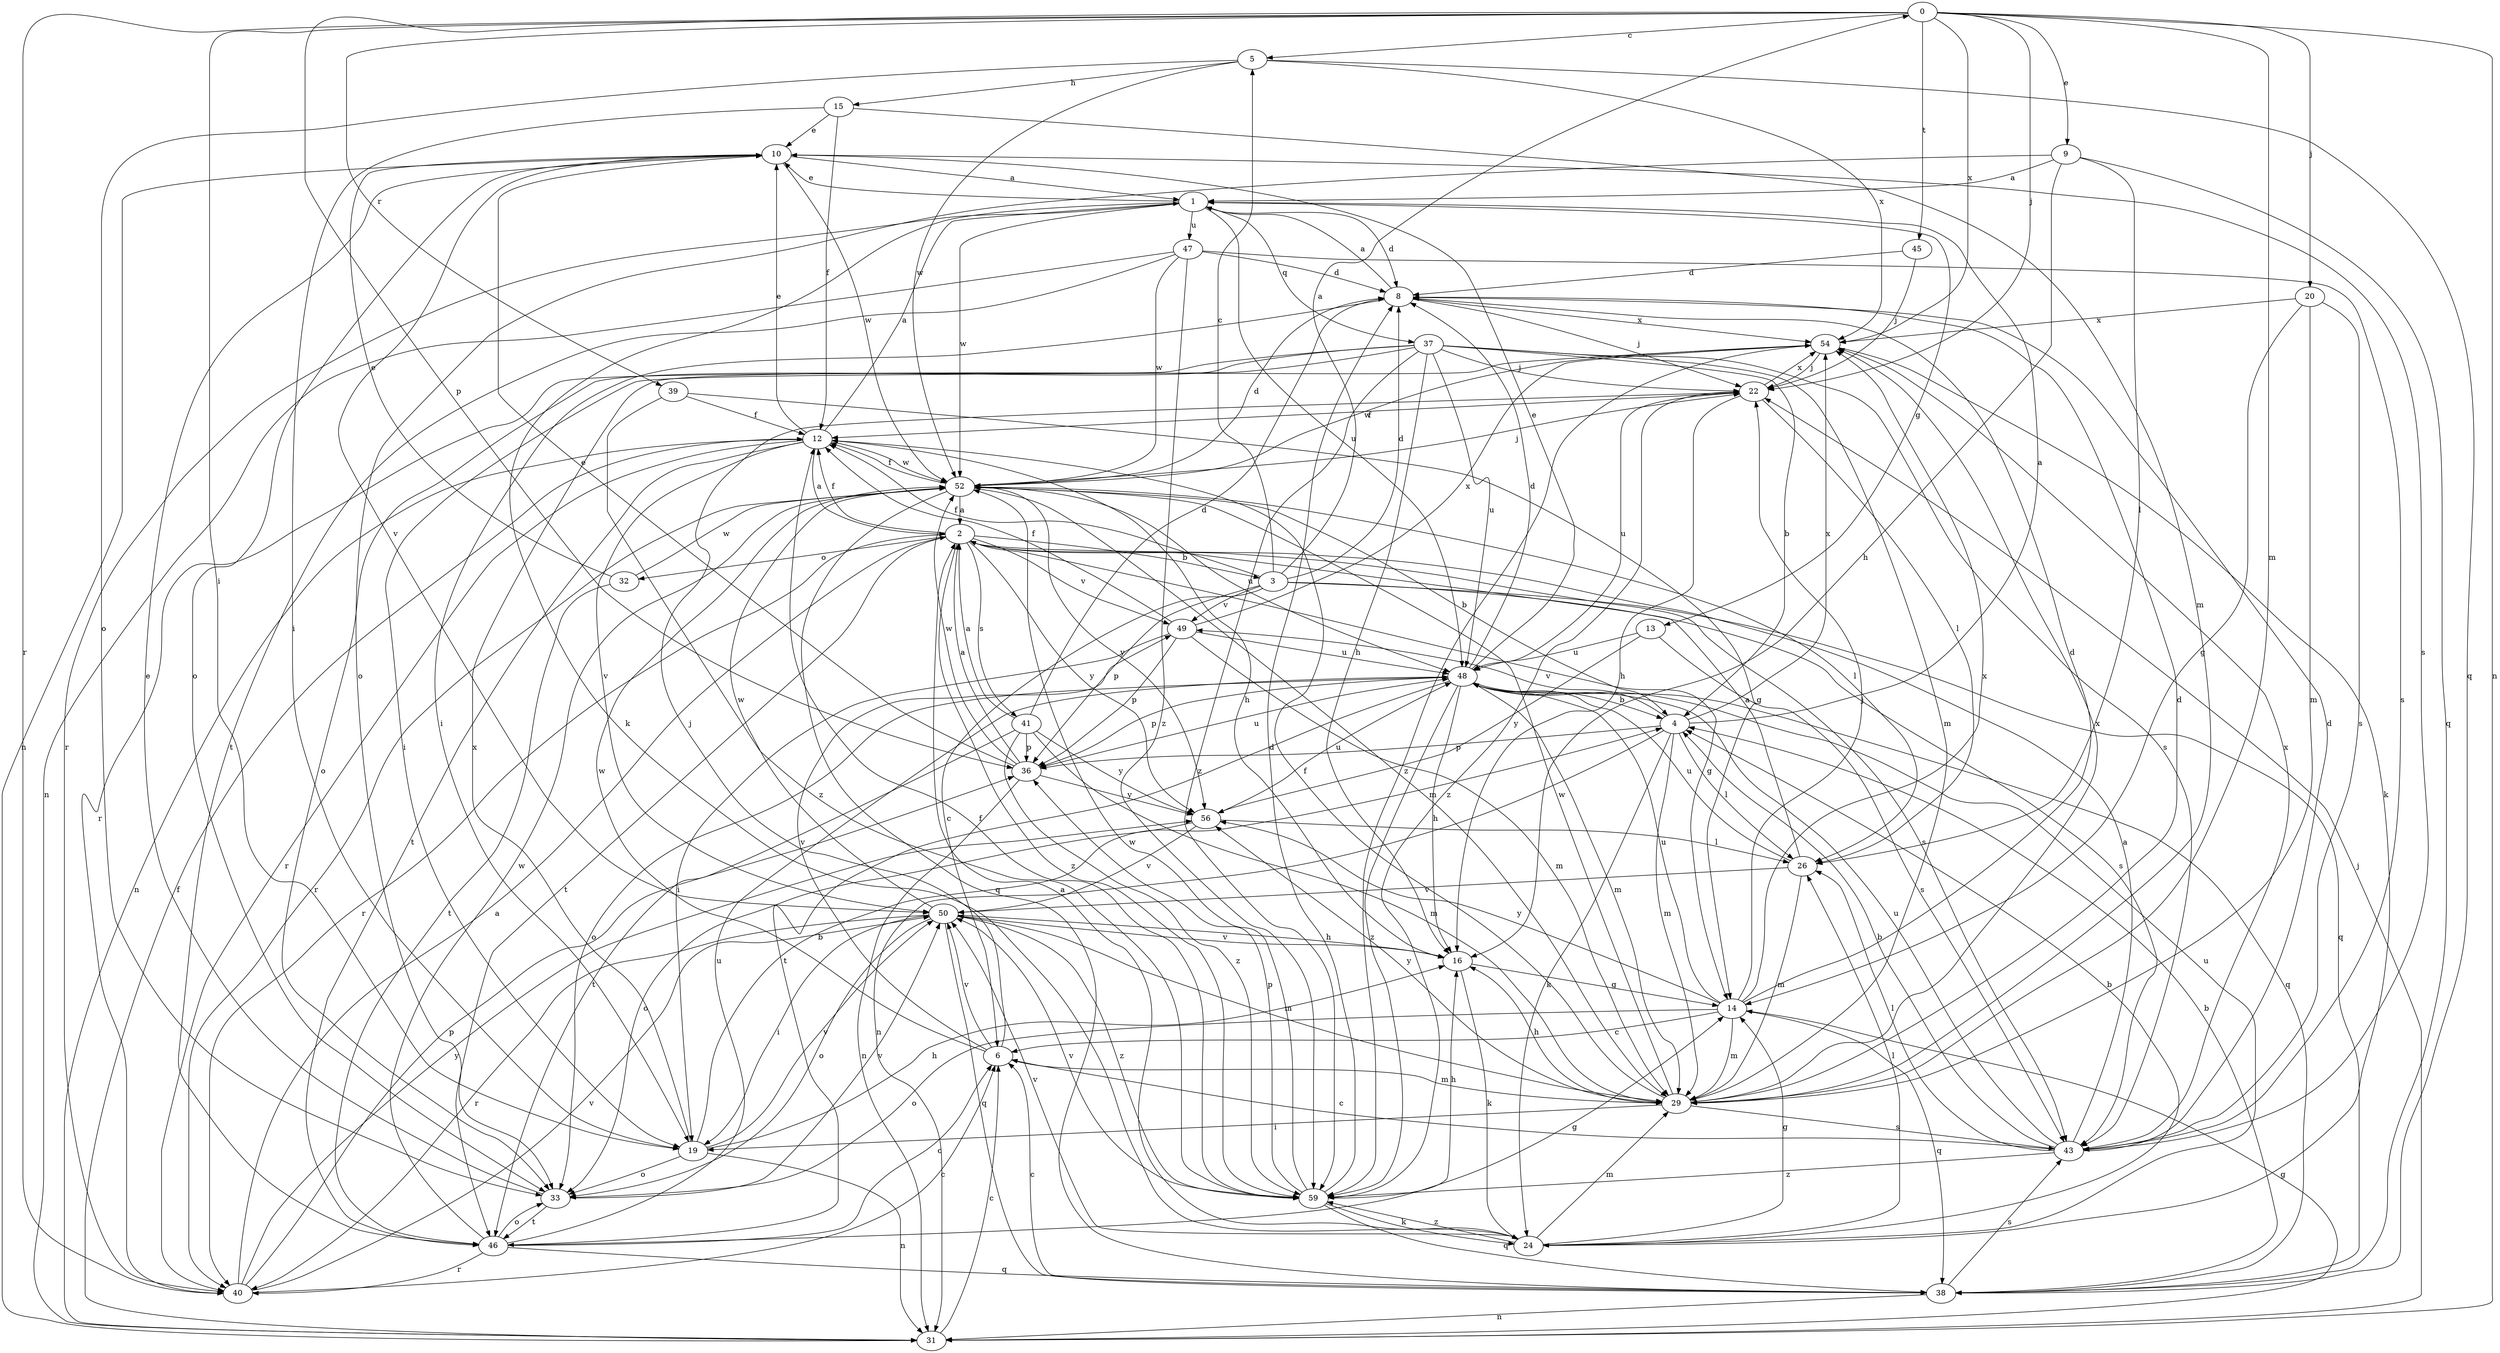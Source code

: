 strict digraph  {
0;
1;
2;
3;
4;
5;
6;
8;
9;
10;
12;
13;
14;
15;
16;
19;
20;
22;
24;
26;
29;
31;
32;
33;
36;
37;
38;
39;
40;
41;
43;
45;
46;
47;
48;
49;
50;
52;
54;
56;
59;
0 -> 5  [label=c];
0 -> 9  [label=e];
0 -> 19  [label=i];
0 -> 20  [label=j];
0 -> 22  [label=j];
0 -> 29  [label=m];
0 -> 31  [label=n];
0 -> 36  [label=p];
0 -> 39  [label=r];
0 -> 40  [label=r];
0 -> 45  [label=t];
0 -> 54  [label=x];
1 -> 8  [label=d];
1 -> 10  [label=e];
1 -> 13  [label=g];
1 -> 24  [label=k];
1 -> 37  [label=q];
1 -> 40  [label=r];
1 -> 47  [label=u];
1 -> 48  [label=u];
1 -> 52  [label=w];
2 -> 3  [label=b];
2 -> 12  [label=f];
2 -> 14  [label=g];
2 -> 32  [label=o];
2 -> 40  [label=r];
2 -> 41  [label=s];
2 -> 43  [label=s];
2 -> 46  [label=t];
2 -> 49  [label=v];
2 -> 56  [label=y];
2 -> 59  [label=z];
3 -> 0  [label=a];
3 -> 5  [label=c];
3 -> 6  [label=c];
3 -> 8  [label=d];
3 -> 12  [label=f];
3 -> 36  [label=p];
3 -> 38  [label=q];
3 -> 43  [label=s];
3 -> 49  [label=v];
4 -> 1  [label=a];
4 -> 24  [label=k];
4 -> 26  [label=l];
4 -> 29  [label=m];
4 -> 31  [label=n];
4 -> 36  [label=p];
4 -> 49  [label=v];
4 -> 54  [label=x];
5 -> 15  [label=h];
5 -> 33  [label=o];
5 -> 38  [label=q];
5 -> 52  [label=w];
5 -> 54  [label=x];
6 -> 22  [label=j];
6 -> 29  [label=m];
6 -> 49  [label=v];
6 -> 50  [label=v];
6 -> 52  [label=w];
8 -> 1  [label=a];
8 -> 19  [label=i];
8 -> 22  [label=j];
8 -> 54  [label=x];
9 -> 1  [label=a];
9 -> 16  [label=h];
9 -> 26  [label=l];
9 -> 33  [label=o];
9 -> 38  [label=q];
10 -> 1  [label=a];
10 -> 31  [label=n];
10 -> 33  [label=o];
10 -> 43  [label=s];
10 -> 50  [label=v];
10 -> 52  [label=w];
12 -> 1  [label=a];
12 -> 2  [label=a];
12 -> 10  [label=e];
12 -> 16  [label=h];
12 -> 31  [label=n];
12 -> 40  [label=r];
12 -> 46  [label=t];
12 -> 50  [label=v];
12 -> 52  [label=w];
13 -> 43  [label=s];
13 -> 48  [label=u];
13 -> 56  [label=y];
14 -> 6  [label=c];
14 -> 8  [label=d];
14 -> 22  [label=j];
14 -> 29  [label=m];
14 -> 33  [label=o];
14 -> 38  [label=q];
14 -> 48  [label=u];
14 -> 54  [label=x];
14 -> 56  [label=y];
15 -> 10  [label=e];
15 -> 12  [label=f];
15 -> 19  [label=i];
15 -> 29  [label=m];
16 -> 14  [label=g];
16 -> 24  [label=k];
16 -> 50  [label=v];
19 -> 4  [label=b];
19 -> 16  [label=h];
19 -> 31  [label=n];
19 -> 33  [label=o];
19 -> 50  [label=v];
19 -> 54  [label=x];
20 -> 14  [label=g];
20 -> 29  [label=m];
20 -> 43  [label=s];
20 -> 54  [label=x];
22 -> 12  [label=f];
22 -> 16  [label=h];
22 -> 26  [label=l];
22 -> 48  [label=u];
22 -> 54  [label=x];
22 -> 59  [label=z];
24 -> 2  [label=a];
24 -> 4  [label=b];
24 -> 14  [label=g];
24 -> 26  [label=l];
24 -> 29  [label=m];
24 -> 48  [label=u];
24 -> 50  [label=v];
24 -> 59  [label=z];
26 -> 2  [label=a];
26 -> 29  [label=m];
26 -> 48  [label=u];
26 -> 50  [label=v];
29 -> 8  [label=d];
29 -> 12  [label=f];
29 -> 16  [label=h];
29 -> 19  [label=i];
29 -> 43  [label=s];
29 -> 52  [label=w];
29 -> 54  [label=x];
29 -> 56  [label=y];
31 -> 6  [label=c];
31 -> 12  [label=f];
31 -> 14  [label=g];
31 -> 22  [label=j];
32 -> 10  [label=e];
32 -> 46  [label=t];
32 -> 52  [label=w];
33 -> 10  [label=e];
33 -> 46  [label=t];
33 -> 50  [label=v];
36 -> 2  [label=a];
36 -> 10  [label=e];
36 -> 31  [label=n];
36 -> 48  [label=u];
36 -> 52  [label=w];
36 -> 56  [label=y];
37 -> 4  [label=b];
37 -> 16  [label=h];
37 -> 19  [label=i];
37 -> 22  [label=j];
37 -> 29  [label=m];
37 -> 33  [label=o];
37 -> 40  [label=r];
37 -> 43  [label=s];
37 -> 48  [label=u];
37 -> 59  [label=z];
38 -> 4  [label=b];
38 -> 6  [label=c];
38 -> 31  [label=n];
38 -> 43  [label=s];
39 -> 12  [label=f];
39 -> 14  [label=g];
39 -> 59  [label=z];
40 -> 2  [label=a];
40 -> 6  [label=c];
40 -> 36  [label=p];
40 -> 50  [label=v];
40 -> 56  [label=y];
41 -> 2  [label=a];
41 -> 8  [label=d];
41 -> 29  [label=m];
41 -> 36  [label=p];
41 -> 46  [label=t];
41 -> 56  [label=y];
41 -> 59  [label=z];
43 -> 2  [label=a];
43 -> 4  [label=b];
43 -> 6  [label=c];
43 -> 8  [label=d];
43 -> 26  [label=l];
43 -> 48  [label=u];
43 -> 54  [label=x];
43 -> 59  [label=z];
45 -> 8  [label=d];
45 -> 22  [label=j];
46 -> 6  [label=c];
46 -> 14  [label=g];
46 -> 33  [label=o];
46 -> 38  [label=q];
46 -> 40  [label=r];
46 -> 48  [label=u];
46 -> 52  [label=w];
47 -> 8  [label=d];
47 -> 31  [label=n];
47 -> 43  [label=s];
47 -> 46  [label=t];
47 -> 52  [label=w];
47 -> 59  [label=z];
48 -> 4  [label=b];
48 -> 8  [label=d];
48 -> 10  [label=e];
48 -> 16  [label=h];
48 -> 29  [label=m];
48 -> 33  [label=o];
48 -> 36  [label=p];
48 -> 38  [label=q];
48 -> 46  [label=t];
48 -> 59  [label=z];
49 -> 12  [label=f];
49 -> 19  [label=i];
49 -> 29  [label=m];
49 -> 36  [label=p];
49 -> 48  [label=u];
49 -> 54  [label=x];
50 -> 16  [label=h];
50 -> 19  [label=i];
50 -> 29  [label=m];
50 -> 33  [label=o];
50 -> 38  [label=q];
50 -> 40  [label=r];
50 -> 52  [label=w];
50 -> 59  [label=z];
52 -> 2  [label=a];
52 -> 4  [label=b];
52 -> 8  [label=d];
52 -> 12  [label=f];
52 -> 22  [label=j];
52 -> 26  [label=l];
52 -> 29  [label=m];
52 -> 38  [label=q];
52 -> 40  [label=r];
52 -> 48  [label=u];
52 -> 56  [label=y];
54 -> 22  [label=j];
54 -> 24  [label=k];
54 -> 52  [label=w];
54 -> 59  [label=z];
56 -> 26  [label=l];
56 -> 33  [label=o];
56 -> 48  [label=u];
56 -> 50  [label=v];
59 -> 8  [label=d];
59 -> 12  [label=f];
59 -> 16  [label=h];
59 -> 24  [label=k];
59 -> 36  [label=p];
59 -> 38  [label=q];
59 -> 50  [label=v];
59 -> 52  [label=w];
}
